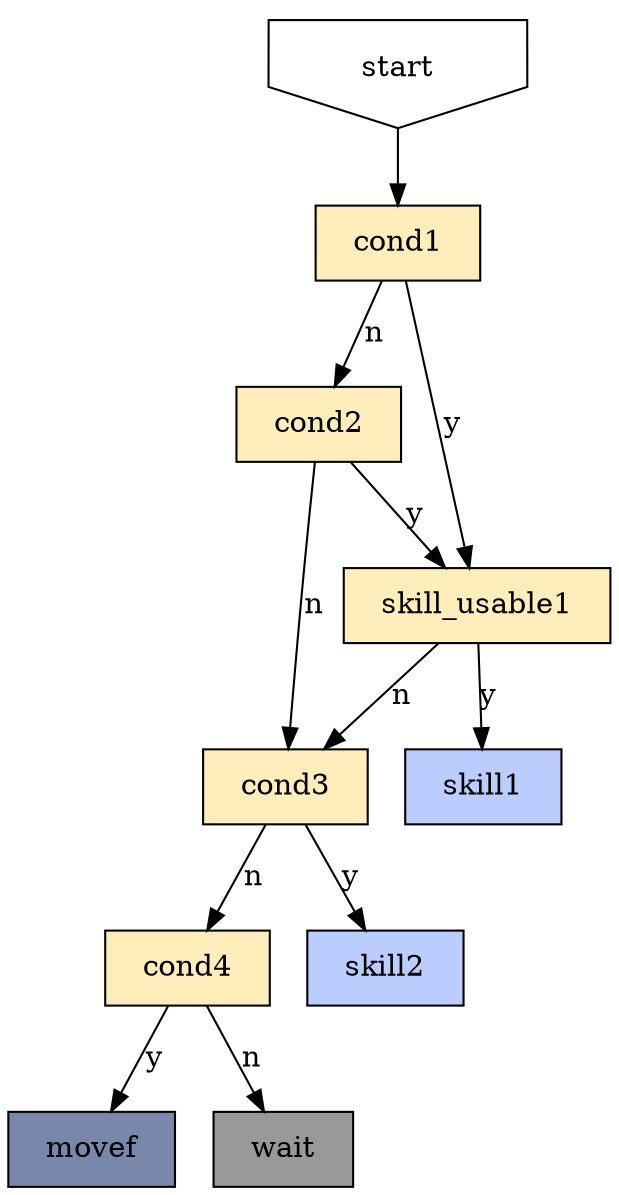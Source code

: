 digraph {
	fixedsize=true;
	concentrate=true;
	node [shape=rect margin="0.25,0.125"];
	start [shape=invhouse];

	node [style=filled fillcolor="#FFEEBB"]; # cond
	cond1 [tooltip="check?type=buff&kind=self&buff=Effect_MP_LemonadeOmega_N_42,check?type=skill&slot=1&kind=usable&count=2&op=bigger"]; # has Effect_MP_LemonadeOmega_N_42 buff in self, active 1 usable count > 2
	cond2 [tooltip="!alive?who=team"]; # is team not alive
	cond3 [tooltip="alive?who=team"]; # is team alive
	cond4 [tooltip="!pos?pos=front"]; # not at front
	skill_usable1 [tooltip="check?type=skill&slot=1&kind=usable"]; # active 1 usable

	node [fillcolor="#BBCCFF"];
	skill1 [tooltip="skill?slot=1&target=near"]; # use active 1 to near
	skill2 [tooltip="skill?slot=2&target=self"]; # use active 2 to self

	node [fillcolor="#7788aa"];
	movef [tooltip="move?pos=front"]; # move to front
	wait [tooltip="wait" fillcolor="#999999"]; # wait

	start -> cond1;

	cond1 -> skill_usable1 [label="y"];
	cond1 -> cond2 [label="n"];

	skill_usable1 -> skill1 [label="y"];
	skill_usable1 -> cond3 [label="n"];

	cond2 -> skill_usable1 [label="y"];
	cond2 -> cond3 [label="n"];

	cond3 -> skill2 [label="y"];
	cond3 -> cond4 [label="n"];

	cond4 -> movef [label="y"];
	cond4 -> wait [label="n"];
}